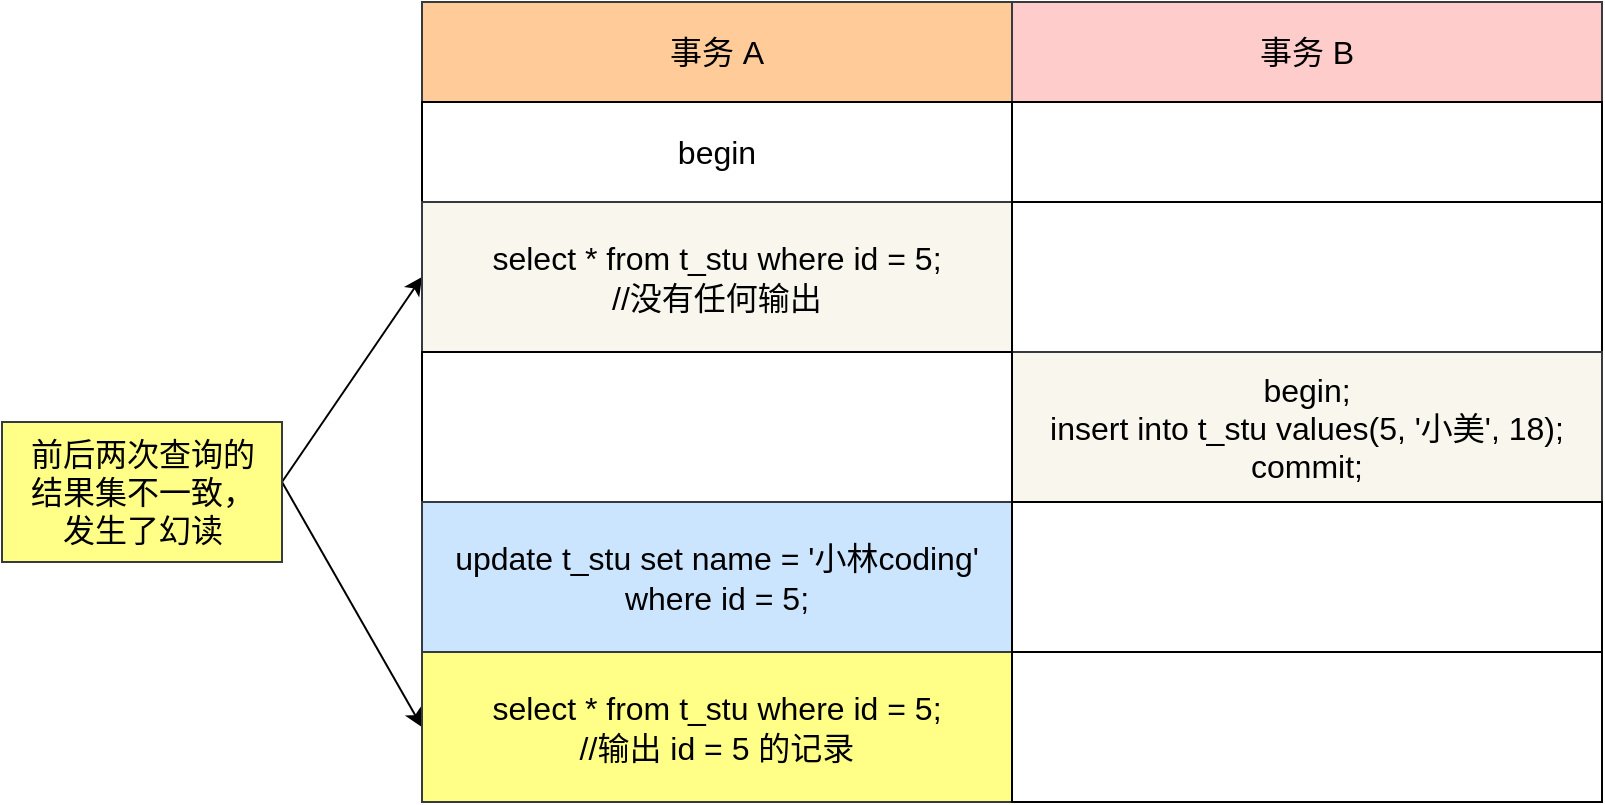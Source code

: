 <mxfile version="20.3.0" type="github">
  <diagram id="-nhBZZvWQemaSsEc2onR" name="第 1 页">
    <mxGraphModel dx="1773" dy="655" grid="1" gridSize="10" guides="1" tooltips="1" connect="1" arrows="1" fold="1" page="1" pageScale="1" pageWidth="827" pageHeight="1169" math="0" shadow="0">
      <root>
        <mxCell id="0" />
        <mxCell id="1" parent="0" />
        <mxCell id="QLLydrI87n6_189Huacy-19" value="" style="endArrow=classic;html=1;rounded=0;fontSize=16;fontColor=default;entryX=0;entryY=0.5;entryDx=0;entryDy=0;" edge="1" parent="1" target="QLLydrI87n6_189Huacy-7">
          <mxGeometry width="50" height="50" relative="1" as="geometry">
            <mxPoint x="10" y="440" as="sourcePoint" />
            <mxPoint x="70" y="340" as="targetPoint" />
          </mxGeometry>
        </mxCell>
        <mxCell id="QLLydrI87n6_189Huacy-20" value="" style="endArrow=classic;html=1;rounded=0;fontSize=16;fontColor=default;entryX=0;entryY=0.5;entryDx=0;entryDy=0;" edge="1" parent="1" target="QLLydrI87n6_189Huacy-15">
          <mxGeometry width="50" height="50" relative="1" as="geometry">
            <mxPoint x="10" y="440" as="sourcePoint" />
            <mxPoint x="80" y="540" as="targetPoint" />
          </mxGeometry>
        </mxCell>
        <mxCell id="QLLydrI87n6_189Huacy-21" value="前后两次查询的&lt;br&gt;结果集不一致，&lt;br&gt;发生了幻读" style="text;html=1;align=center;verticalAlign=middle;resizable=0;points=[];autosize=1;strokeColor=#36393d;fillColor=#ffff88;fontSize=16;" vertex="1" parent="1">
          <mxGeometry x="-130" y="410" width="140" height="70" as="geometry" />
        </mxCell>
        <mxCell id="QLLydrI87n6_189Huacy-1" value="事务 A" style="rounded=0;whiteSpace=wrap;html=1;fontSize=16;fillColor=#ffcc99;strokeColor=#36393d;" vertex="1" parent="1">
          <mxGeometry x="80" y="200" width="295.0" height="50" as="geometry" />
        </mxCell>
        <mxCell id="QLLydrI87n6_189Huacy-2" value="事务 B" style="rounded=0;whiteSpace=wrap;html=1;fontSize=16;fillColor=#ffcccc;strokeColor=#36393d;" vertex="1" parent="1">
          <mxGeometry x="375.0" y="200" width="295.0" height="50" as="geometry" />
        </mxCell>
        <mxCell id="QLLydrI87n6_189Huacy-4" value="begin" style="rounded=0;whiteSpace=wrap;html=1;fontSize=16;" vertex="1" parent="1">
          <mxGeometry x="80" y="250" width="295.0" height="50" as="geometry" />
        </mxCell>
        <mxCell id="QLLydrI87n6_189Huacy-5" value="" style="rounded=0;whiteSpace=wrap;html=1;fontSize=16;" vertex="1" parent="1">
          <mxGeometry x="375.0" y="250" width="295.0" height="50" as="geometry" />
        </mxCell>
        <mxCell id="QLLydrI87n6_189Huacy-7" value="select * from t_stu where id = 5; &lt;br&gt;//没有任何输出" style="rounded=0;whiteSpace=wrap;html=1;labelBackgroundColor=none;fontSize=16;fillColor=#f9f7ed;strokeColor=#36393d;" vertex="1" parent="1">
          <mxGeometry x="80" y="300" width="295.0" height="75" as="geometry" />
        </mxCell>
        <mxCell id="QLLydrI87n6_189Huacy-9" value="" style="rounded=0;whiteSpace=wrap;html=1;labelBackgroundColor=none;fontSize=16;fontColor=default;" vertex="1" parent="1">
          <mxGeometry x="375.0" y="300" width="295.0" height="75" as="geometry" />
        </mxCell>
        <mxCell id="QLLydrI87n6_189Huacy-10" value="begin;&lt;br&gt;insert into t_stu values(5, &#39;小美&#39;, 18);&lt;br&gt;commit;" style="rounded=0;whiteSpace=wrap;html=1;labelBackgroundColor=none;fontSize=16;fillColor=#f9f7ed;strokeColor=#36393d;" vertex="1" parent="1">
          <mxGeometry x="375.0" y="375" width="295.0" height="75" as="geometry" />
        </mxCell>
        <mxCell id="QLLydrI87n6_189Huacy-12" value="" style="rounded=0;whiteSpace=wrap;html=1;labelBackgroundColor=none;fontSize=16;fontColor=default;" vertex="1" parent="1">
          <mxGeometry x="80" y="375" width="295.0" height="75" as="geometry" />
        </mxCell>
        <mxCell id="QLLydrI87n6_189Huacy-13" value="update t_stu set name = &#39;小林coding&#39; where id = 5;" style="rounded=0;whiteSpace=wrap;html=1;labelBackgroundColor=none;fontSize=16;fillColor=#cce5ff;strokeColor=#36393d;" vertex="1" parent="1">
          <mxGeometry x="80" y="450" width="295.0" height="75" as="geometry" />
        </mxCell>
        <mxCell id="QLLydrI87n6_189Huacy-15" value="select * from t_stu where id = 5; &lt;br&gt;//输出 id = 5 的记录" style="rounded=0;whiteSpace=wrap;html=1;labelBackgroundColor=none;fontSize=16;fillColor=#ffff88;strokeColor=#36393d;" vertex="1" parent="1">
          <mxGeometry x="80" y="525" width="295.0" height="75" as="geometry" />
        </mxCell>
        <mxCell id="QLLydrI87n6_189Huacy-16" value="" style="rounded=0;whiteSpace=wrap;html=1;labelBackgroundColor=none;fontSize=16;fontColor=default;" vertex="1" parent="1">
          <mxGeometry x="375.0" y="450" width="295.0" height="75" as="geometry" />
        </mxCell>
        <mxCell id="QLLydrI87n6_189Huacy-17" value="" style="rounded=0;whiteSpace=wrap;html=1;labelBackgroundColor=none;fontSize=16;fontColor=default;" vertex="1" parent="1">
          <mxGeometry x="375.0" y="525" width="295.0" height="75" as="geometry" />
        </mxCell>
      </root>
    </mxGraphModel>
  </diagram>
</mxfile>
